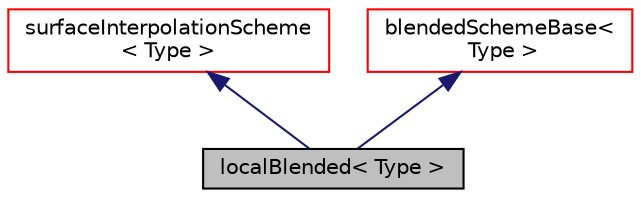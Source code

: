 digraph "localBlended&lt; Type &gt;"
{
  bgcolor="transparent";
  edge [fontname="Helvetica",fontsize="10",labelfontname="Helvetica",labelfontsize="10"];
  node [fontname="Helvetica",fontsize="10",shape=record];
  Node5 [label="localBlended\< Type \>",height=0.2,width=0.4,color="black", fillcolor="grey75", style="filled", fontcolor="black"];
  Node6 -> Node5 [dir="back",color="midnightblue",fontsize="10",style="solid",fontname="Helvetica"];
  Node6 [label="surfaceInterpolationScheme\l\< Type \>",height=0.2,width=0.4,color="red",URL="$a24109.html",tooltip="Abstract base class for surface interpolation schemes. "];
  Node8 -> Node5 [dir="back",color="midnightblue",fontsize="10",style="solid",fontname="Helvetica"];
  Node8 [label="blendedSchemeBase\<\l Type \>",height=0.2,width=0.4,color="red",URL="$a23789.html",tooltip="Base class for blended schemes to provide access to the blending factor surface field. "];
}
